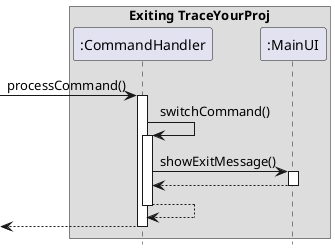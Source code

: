 @startuml
hide footbox

box Exiting TraceYourProj
participant ":CommandHandler" as CH
participant ":MainUI" as MUI
end box


[-> CH : processCommand()
activate CH

CH -> CH : switchCommand()
activate CH

CH -> MUI : showExitMessage()
activate MUI
return

return
return



@enduml